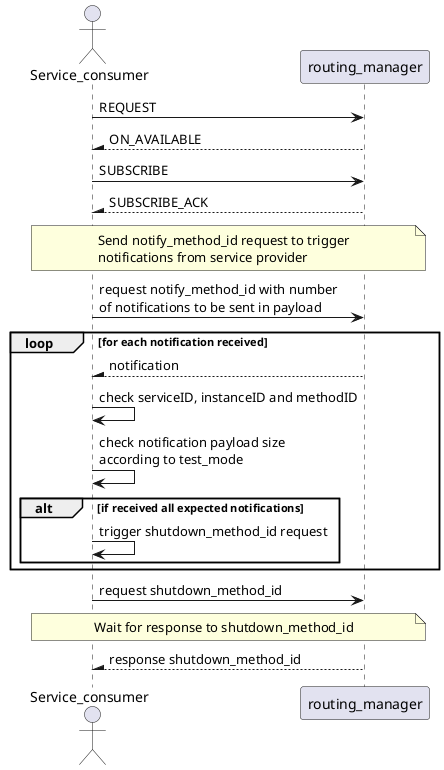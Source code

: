 @startuml

Actor Service_consumer as SC

participant routing_manager as RM

SC -> RM : REQUEST

RM --\ SC : ON_AVAILABLE

SC -> RM : SUBSCRIBE

RM --\ SC : SUBSCRIBE_ACK

note across
  Send notify_method_id request to trigger
  notifications from service provider
endnote

SC -> RM : request notify_method_id with number\nof notifications to be sent in payload

loop for each notification received

  RM --\ SC : notification

  SC -> SC : check serviceID, instanceID and methodID

  SC -> SC : check notification payload size\naccording to test_mode

  alt if received all expected notifications
    SC -> SC : trigger shutdown_method_id request
  end
end

SC -> RM : request shutdown_method_id

note across
  Wait for response to shutdown_method_id
endnote

RM --\ SC : response shutdown_method_id

@enduml
